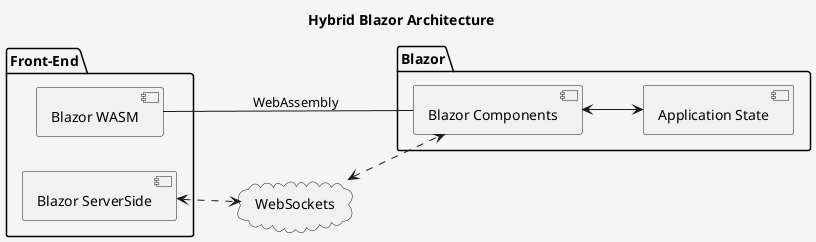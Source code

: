 @startuml

title Hybrid Blazor Architecture

left to right direction

skinparam componentStyle uml2
skinparam backgroundColor WhiteSmoke

package "Front-End" as FrontEnd {
    component "Blazor WASM" as BlazorWasm
    component "Blazor ServerSide" as BlazorServer
}

cloud "WebSockets" as WebSockets

package "Blazor" as Blazor {
    component "Blazor Components" as BlazorComponents
    component "Application State" as AppState
}

BlazorWasm -- BlazorComponents : WebAssembly

BlazorServer <..> WebSockets
WebSockets <..> BlazorComponents

BlazorComponents <--> AppState

@enduml
